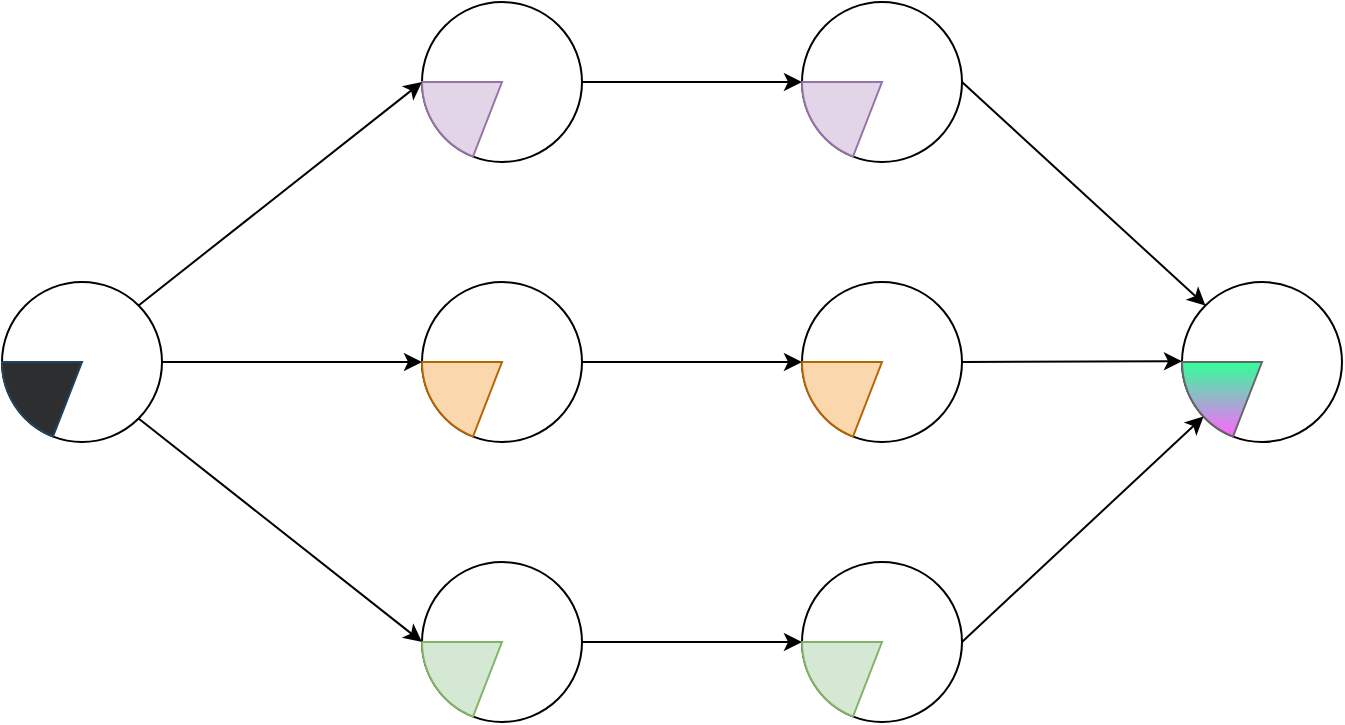 <mxfile>
    <diagram id="0gvh2OAsj7FihdWG6O1i" name="Page-1">
        <mxGraphModel dx="969" dy="838" grid="1" gridSize="10" guides="1" tooltips="1" connect="1" arrows="1" fold="1" page="1" pageScale="1" pageWidth="1169" pageHeight="827" math="0" shadow="0">
            <root>
                <mxCell id="0"/>
                <mxCell id="1" parent="0"/>
                <mxCell id="27" value="" style="group" vertex="1" connectable="0" parent="1">
                    <mxGeometry x="270" y="320" width="80" height="80" as="geometry"/>
                </mxCell>
                <mxCell id="2" value="" style="ellipse;whiteSpace=wrap;html=1;aspect=fixed;" vertex="1" parent="27">
                    <mxGeometry width="80" height="80" as="geometry"/>
                </mxCell>
                <mxCell id="26" value="" style="verticalLabelPosition=bottom;verticalAlign=top;html=1;shape=mxgraph.basic.pie;startAngle=0.559;endAngle=0.75;fillColor=#2d2e2f;strokeColor=#23445d;fillStyle=auto;gradientColor=none;" vertex="1" parent="27">
                    <mxGeometry width="80" height="80" as="geometry"/>
                </mxCell>
                <mxCell id="55" value="" style="group" vertex="1" connectable="0" parent="1">
                    <mxGeometry x="480" y="180" width="80" height="360" as="geometry"/>
                </mxCell>
                <mxCell id="46" value="" style="group" vertex="1" connectable="0" parent="55">
                    <mxGeometry y="140" width="80" height="80" as="geometry"/>
                </mxCell>
                <mxCell id="47" value="" style="ellipse;whiteSpace=wrap;html=1;aspect=fixed;" vertex="1" parent="46">
                    <mxGeometry width="80" height="80" as="geometry"/>
                </mxCell>
                <mxCell id="48" value="" style="verticalLabelPosition=bottom;verticalAlign=top;html=1;shape=mxgraph.basic.pie;startAngle=0.559;endAngle=0.75;fillColor=#fad7ac;strokeColor=#b46504;fillStyle=auto;" vertex="1" parent="46">
                    <mxGeometry width="80" height="80" as="geometry"/>
                </mxCell>
                <mxCell id="49" value="" style="group" vertex="1" connectable="0" parent="55">
                    <mxGeometry width="80" height="80" as="geometry"/>
                </mxCell>
                <mxCell id="50" value="" style="ellipse;whiteSpace=wrap;html=1;aspect=fixed;" vertex="1" parent="49">
                    <mxGeometry width="80" height="80" as="geometry"/>
                </mxCell>
                <mxCell id="51" value="" style="verticalLabelPosition=bottom;verticalAlign=top;html=1;shape=mxgraph.basic.pie;startAngle=0.559;endAngle=0.75;fillColor=#e1d5e7;strokeColor=#9673a6;fillStyle=auto;" vertex="1" parent="49">
                    <mxGeometry width="80" height="80" as="geometry"/>
                </mxCell>
                <mxCell id="52" value="" style="group" vertex="1" connectable="0" parent="55">
                    <mxGeometry y="280" width="80" height="80" as="geometry"/>
                </mxCell>
                <mxCell id="53" value="" style="ellipse;whiteSpace=wrap;html=1;aspect=fixed;" vertex="1" parent="52">
                    <mxGeometry width="80" height="80" as="geometry"/>
                </mxCell>
                <mxCell id="54" value="" style="verticalLabelPosition=bottom;verticalAlign=top;html=1;shape=mxgraph.basic.pie;startAngle=0.559;endAngle=0.75;fillColor=#d5e8d4;strokeColor=#82b366;fillStyle=auto;" vertex="1" parent="52">
                    <mxGeometry width="80" height="80" as="geometry"/>
                </mxCell>
                <mxCell id="59" style="edgeStyle=none;html=1;exitX=1;exitY=0;exitDx=0;exitDy=0;entryX=0;entryY=0.5;entryDx=0;entryDy=0;" edge="1" parent="1" source="2" target="50">
                    <mxGeometry relative="1" as="geometry"/>
                </mxCell>
                <mxCell id="60" style="edgeStyle=none;html=1;exitX=1;exitY=0.5;exitDx=0;exitDy=0;entryX=0;entryY=0.5;entryDx=0;entryDy=0;" edge="1" parent="1" source="2" target="47">
                    <mxGeometry relative="1" as="geometry"/>
                </mxCell>
                <mxCell id="61" style="edgeStyle=none;html=1;exitX=1;exitY=1;exitDx=0;exitDy=0;entryX=0;entryY=0.5;entryDx=0;entryDy=0;" edge="1" parent="1" source="2" target="53">
                    <mxGeometry relative="1" as="geometry"/>
                </mxCell>
                <mxCell id="62" value="" style="group" vertex="1" connectable="0" parent="1">
                    <mxGeometry x="670" y="180" width="80" height="360" as="geometry"/>
                </mxCell>
                <mxCell id="63" value="" style="group" vertex="1" connectable="0" parent="62">
                    <mxGeometry y="140" width="80" height="80" as="geometry"/>
                </mxCell>
                <mxCell id="64" value="" style="ellipse;whiteSpace=wrap;html=1;aspect=fixed;" vertex="1" parent="63">
                    <mxGeometry width="80" height="80" as="geometry"/>
                </mxCell>
                <mxCell id="65" value="" style="verticalLabelPosition=bottom;verticalAlign=top;html=1;shape=mxgraph.basic.pie;startAngle=0.559;endAngle=0.75;fillColor=#fad7ac;strokeColor=#b46504;fillStyle=auto;" vertex="1" parent="63">
                    <mxGeometry width="80" height="80" as="geometry"/>
                </mxCell>
                <mxCell id="66" value="" style="group" vertex="1" connectable="0" parent="62">
                    <mxGeometry width="80" height="80" as="geometry"/>
                </mxCell>
                <mxCell id="67" value="" style="ellipse;whiteSpace=wrap;html=1;aspect=fixed;" vertex="1" parent="66">
                    <mxGeometry width="80" height="80" as="geometry"/>
                </mxCell>
                <mxCell id="68" value="" style="verticalLabelPosition=bottom;verticalAlign=top;html=1;shape=mxgraph.basic.pie;startAngle=0.559;endAngle=0.75;fillColor=#e1d5e7;strokeColor=#9673a6;fillStyle=auto;" vertex="1" parent="66">
                    <mxGeometry width="80" height="80" as="geometry"/>
                </mxCell>
                <mxCell id="69" value="" style="group" vertex="1" connectable="0" parent="62">
                    <mxGeometry y="280" width="80" height="80" as="geometry"/>
                </mxCell>
                <mxCell id="70" value="" style="ellipse;whiteSpace=wrap;html=1;aspect=fixed;" vertex="1" parent="69">
                    <mxGeometry width="80" height="80" as="geometry"/>
                </mxCell>
                <mxCell id="71" value="" style="verticalLabelPosition=bottom;verticalAlign=top;html=1;shape=mxgraph.basic.pie;startAngle=0.559;endAngle=0.75;fillColor=#d5e8d4;strokeColor=#82b366;fillStyle=auto;" vertex="1" parent="69">
                    <mxGeometry width="80" height="80" as="geometry"/>
                </mxCell>
                <mxCell id="73" style="edgeStyle=none;html=1;exitX=1;exitY=0.5;exitDx=0;exitDy=0;entryX=0;entryY=0.5;entryDx=0;entryDy=0;" edge="1" parent="1" source="50" target="67">
                    <mxGeometry relative="1" as="geometry"/>
                </mxCell>
                <mxCell id="74" style="edgeStyle=none;html=1;exitX=1;exitY=0.5;exitDx=0;exitDy=0;entryX=0;entryY=0.5;entryDx=0;entryDy=0;" edge="1" parent="1" source="47" target="64">
                    <mxGeometry relative="1" as="geometry"/>
                </mxCell>
                <mxCell id="75" style="edgeStyle=none;html=1;exitX=1;exitY=0.5;exitDx=0;exitDy=0;entryX=0;entryY=0.5;entryDx=0;entryDy=0;" edge="1" parent="1" source="53" target="70">
                    <mxGeometry relative="1" as="geometry"/>
                </mxCell>
                <mxCell id="76" value="" style="group" vertex="1" connectable="0" parent="1">
                    <mxGeometry x="860" y="320" width="80" height="80" as="geometry"/>
                </mxCell>
                <mxCell id="77" value="" style="ellipse;whiteSpace=wrap;html=1;aspect=fixed;" vertex="1" parent="76">
                    <mxGeometry width="80" height="80" as="geometry"/>
                </mxCell>
                <mxCell id="78" value="" style="verticalLabelPosition=bottom;verticalAlign=top;html=1;shape=mxgraph.basic.pie;startAngle=0.559;endAngle=0.75;fillColor=#33FF99;strokeColor=#666666;fillStyle=auto;fontColor=#333333;gradientColor=#FF66FF;" vertex="1" parent="76">
                    <mxGeometry width="80" height="80" as="geometry"/>
                </mxCell>
                <mxCell id="79" style="edgeStyle=none;html=1;exitX=1;exitY=0.5;exitDx=0;exitDy=0;entryX=0;entryY=0;entryDx=0;entryDy=0;" edge="1" parent="1" source="67" target="77">
                    <mxGeometry relative="1" as="geometry"/>
                </mxCell>
                <mxCell id="80" style="edgeStyle=none;html=1;exitX=1;exitY=0.5;exitDx=0;exitDy=0;" edge="1" parent="1" source="64">
                    <mxGeometry relative="1" as="geometry">
                        <mxPoint x="860" y="359.647" as="targetPoint"/>
                    </mxGeometry>
                </mxCell>
                <mxCell id="81" style="edgeStyle=none;html=1;exitX=1;exitY=0.5;exitDx=0;exitDy=0;" edge="1" parent="1" source="70" target="77">
                    <mxGeometry relative="1" as="geometry"/>
                </mxCell>
            </root>
        </mxGraphModel>
    </diagram>
    <diagram id="_AbinS22xeQgzpXH0r27" name="Page-2">
        <mxGraphModel dx="330" dy="285" grid="1" gridSize="10" guides="1" tooltips="1" connect="1" arrows="1" fold="1" page="1" pageScale="1" pageWidth="1169" pageHeight="827" math="0" shadow="0">
            <root>
                <mxCell id="0"/>
                <mxCell id="1" parent="0"/>
                <mxCell id="GowCKP9zJk06O4tKPLup-1" value="" style="edgeStyle=none;orthogonalLoop=1;jettySize=auto;html=1;endArrow=none;endFill=0;curved=1;dashed=1;shadow=0;" edge="1" parent="1">
                    <mxGeometry width="80" relative="1" as="geometry">
                        <mxPoint x="400" y="520" as="sourcePoint"/>
                        <mxPoint x="480" y="520" as="targetPoint"/>
                        <Array as="points">
                            <mxPoint x="420" y="520"/>
                            <mxPoint x="440" y="470"/>
                            <mxPoint x="460" y="520"/>
                        </Array>
                    </mxGeometry>
                </mxCell>
                <mxCell id="GowCKP9zJk06O4tKPLup-2" value="" style="curved=1;endArrow=none;html=1;strokeColor=#006eaf;strokeWidth=2;fontColor=#0a0a0a;endFill=0;noJump=0;flowAnimation=0;ignoreEdge=0;orthogonalLoop=0;orthogonal=0;enumerate=0;comic=0;fixDash=0;snapToPoint=0;entryX=0.994;entryY=0.42;entryDx=0;entryDy=0;entryPerimeter=0;targetPerimeterSpacing=0;shadow=0;endSize=6;" edge="1" parent="1">
                    <mxGeometry width="50" height="50" relative="1" as="geometry">
                        <mxPoint x="563" y="435" as="sourcePoint"/>
                        <mxPoint x="562.18" y="373.84" as="targetPoint"/>
                        <Array as="points">
                            <mxPoint x="563" y="415"/>
                            <mxPoint x="590" y="395"/>
                            <mxPoint x="560" y="380"/>
                        </Array>
                    </mxGeometry>
                </mxCell>
                <mxCell id="GowCKP9zJk06O4tKPLup-3" value="" style="edgeStyle=none;orthogonalLoop=1;jettySize=auto;html=1;endArrow=none;endFill=0;curved=1;" edge="1" parent="1">
                    <mxGeometry width="80" relative="1" as="geometry">
                        <mxPoint x="400" y="520" as="sourcePoint"/>
                        <mxPoint x="480" y="520" as="targetPoint"/>
                        <Array as="points">
                            <mxPoint x="410" y="520"/>
                            <mxPoint x="430" y="480"/>
                            <mxPoint x="440" y="530"/>
                            <mxPoint x="450" y="480"/>
                            <mxPoint x="470" y="520"/>
                        </Array>
                    </mxGeometry>
                </mxCell>
            </root>
        </mxGraphModel>
    </diagram>
</mxfile>